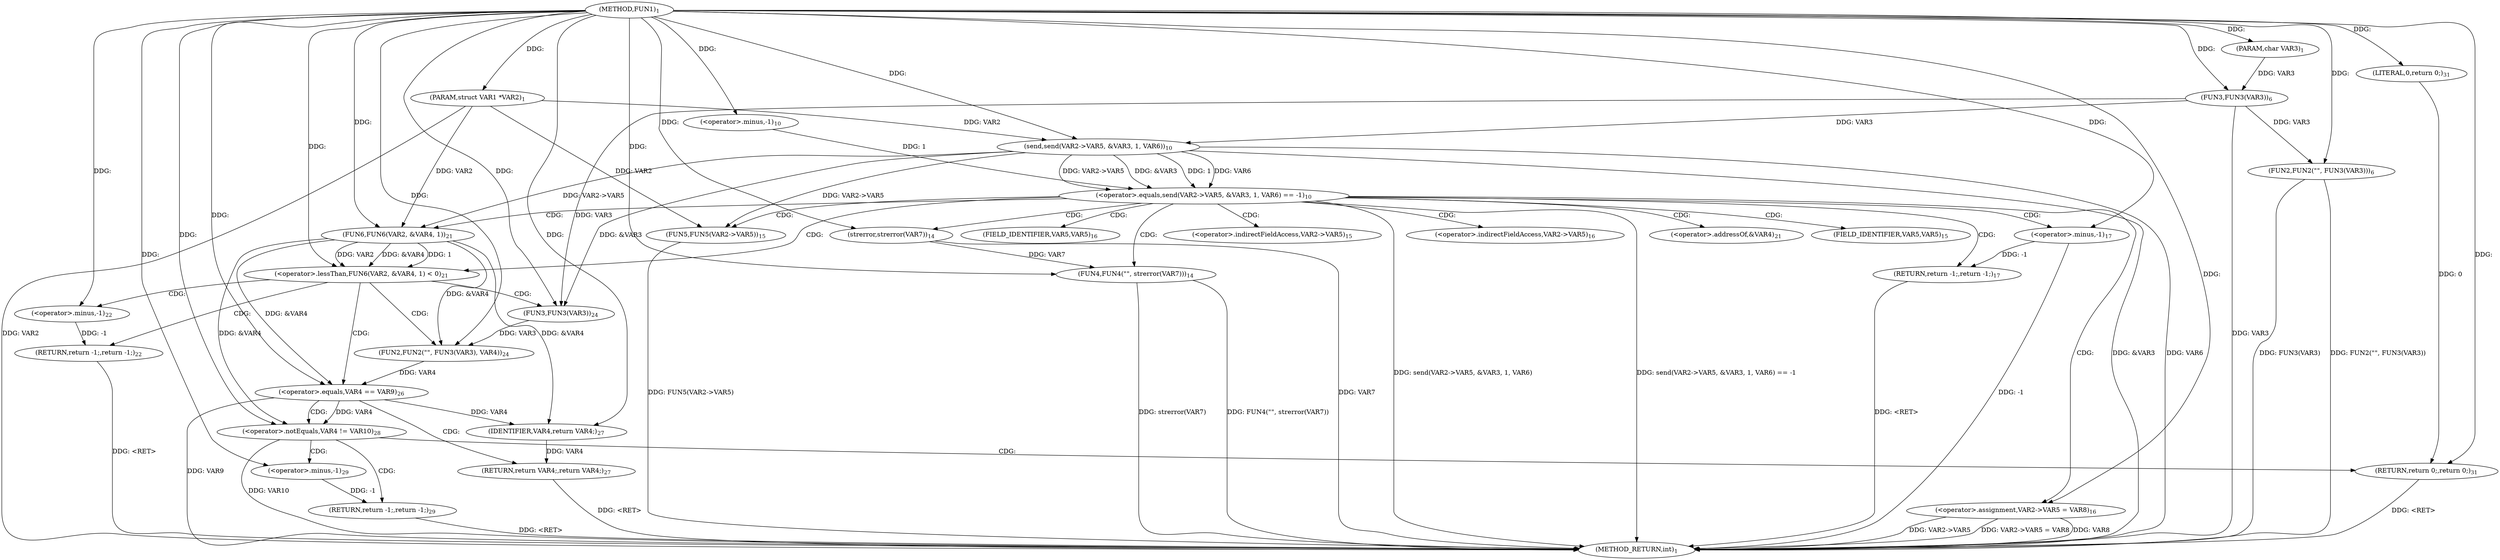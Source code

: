 digraph "FUN1" {  
"8" [label = <(METHOD,FUN1)<SUB>1</SUB>> ]
"80" [label = <(METHOD_RETURN,int)<SUB>1</SUB>> ]
"9" [label = <(PARAM,struct VAR1 *VAR2)<SUB>1</SUB>> ]
"10" [label = <(PARAM,char VAR3)<SUB>1</SUB>> ]
"13" [label = <(FUN2,FUN2(&quot;&quot;, FUN3(VAR3)))<SUB>6</SUB>> ]
"58" [label = <(FUN2,FUN2(&quot;&quot;, FUN3(VAR3), VAR4))<SUB>24</SUB>> ]
"78" [label = <(RETURN,return 0;,return 0;)<SUB>31</SUB>> ]
"18" [label = <(&lt;operator&gt;.equals,send(VAR2-&gt;VAR5, &amp;VAR3, 1, VAR6) == -1)<SUB>10</SUB>> ]
"47" [label = <(&lt;operator&gt;.lessThan,FUN6(VAR2, &amp;VAR4, 1) &lt; 0)<SUB>21</SUB>> ]
"64" [label = <(&lt;operator&gt;.equals,VAR4 == VAR9)<SUB>26</SUB>> ]
"71" [label = <(&lt;operator&gt;.notEquals,VAR4 != VAR10)<SUB>28</SUB>> ]
"79" [label = <(LITERAL,0,return 0;)<SUB>31</SUB>> ]
"15" [label = <(FUN3,FUN3(VAR3))<SUB>6</SUB>> ]
"30" [label = <(FUN4,FUN4(&quot;&quot;, strerror(VAR7)))<SUB>14</SUB>> ]
"34" [label = <(FUN5,FUN5(VAR2-&gt;VAR5))<SUB>15</SUB>> ]
"38" [label = <(&lt;operator&gt;.assignment,VAR2-&gt;VAR5 = VAR8)<SUB>16</SUB>> ]
"43" [label = <(RETURN,return -1;,return -1;)<SUB>17</SUB>> ]
"55" [label = <(RETURN,return -1;,return -1;)<SUB>22</SUB>> ]
"60" [label = <(FUN3,FUN3(VAR3))<SUB>24</SUB>> ]
"68" [label = <(RETURN,return VAR4;,return VAR4;)<SUB>27</SUB>> ]
"75" [label = <(RETURN,return -1;,return -1;)<SUB>29</SUB>> ]
"19" [label = <(send,send(VAR2-&gt;VAR5, &amp;VAR3, 1, VAR6))<SUB>10</SUB>> ]
"27" [label = <(&lt;operator&gt;.minus,-1)<SUB>10</SUB>> ]
"44" [label = <(&lt;operator&gt;.minus,-1)<SUB>17</SUB>> ]
"48" [label = <(FUN6,FUN6(VAR2, &amp;VAR4, 1))<SUB>21</SUB>> ]
"56" [label = <(&lt;operator&gt;.minus,-1)<SUB>22</SUB>> ]
"69" [label = <(IDENTIFIER,VAR4,return VAR4;)<SUB>27</SUB>> ]
"76" [label = <(&lt;operator&gt;.minus,-1)<SUB>29</SUB>> ]
"32" [label = <(strerror,strerror(VAR7))<SUB>14</SUB>> ]
"35" [label = <(&lt;operator&gt;.indirectFieldAccess,VAR2-&gt;VAR5)<SUB>15</SUB>> ]
"39" [label = <(&lt;operator&gt;.indirectFieldAccess,VAR2-&gt;VAR5)<SUB>16</SUB>> ]
"50" [label = <(&lt;operator&gt;.addressOf,&amp;VAR4)<SUB>21</SUB>> ]
"37" [label = <(FIELD_IDENTIFIER,VAR5,VAR5)<SUB>15</SUB>> ]
"41" [label = <(FIELD_IDENTIFIER,VAR5,VAR5)<SUB>16</SUB>> ]
  "75" -> "80"  [ label = "DDG: &lt;RET&gt;"] 
  "78" -> "80"  [ label = "DDG: &lt;RET&gt;"] 
  "68" -> "80"  [ label = "DDG: &lt;RET&gt;"] 
  "55" -> "80"  [ label = "DDG: &lt;RET&gt;"] 
  "43" -> "80"  [ label = "DDG: &lt;RET&gt;"] 
  "9" -> "80"  [ label = "DDG: VAR2"] 
  "15" -> "80"  [ label = "DDG: VAR3"] 
  "13" -> "80"  [ label = "DDG: FUN3(VAR3)"] 
  "13" -> "80"  [ label = "DDG: FUN2(&quot;&quot;, FUN3(VAR3))"] 
  "19" -> "80"  [ label = "DDG: &amp;VAR3"] 
  "18" -> "80"  [ label = "DDG: send(VAR2-&gt;VAR5, &amp;VAR3, 1, VAR6)"] 
  "18" -> "80"  [ label = "DDG: send(VAR2-&gt;VAR5, &amp;VAR3, 1, VAR6) == -1"] 
  "30" -> "80"  [ label = "DDG: strerror(VAR7)"] 
  "30" -> "80"  [ label = "DDG: FUN4(&quot;&quot;, strerror(VAR7))"] 
  "34" -> "80"  [ label = "DDG: FUN5(VAR2-&gt;VAR5)"] 
  "38" -> "80"  [ label = "DDG: VAR2-&gt;VAR5"] 
  "38" -> "80"  [ label = "DDG: VAR2-&gt;VAR5 = VAR8"] 
  "44" -> "80"  [ label = "DDG: -1"] 
  "38" -> "80"  [ label = "DDG: VAR8"] 
  "19" -> "80"  [ label = "DDG: VAR6"] 
  "71" -> "80"  [ label = "DDG: VAR10"] 
  "32" -> "80"  [ label = "DDG: VAR7"] 
  "64" -> "80"  [ label = "DDG: VAR9"] 
  "8" -> "9"  [ label = "DDG: "] 
  "8" -> "10"  [ label = "DDG: "] 
  "79" -> "78"  [ label = "DDG: 0"] 
  "8" -> "78"  [ label = "DDG: "] 
  "8" -> "13"  [ label = "DDG: "] 
  "15" -> "13"  [ label = "DDG: VAR3"] 
  "8" -> "58"  [ label = "DDG: "] 
  "60" -> "58"  [ label = "DDG: VAR3"] 
  "48" -> "58"  [ label = "DDG: &amp;VAR4"] 
  "8" -> "79"  [ label = "DDG: "] 
  "10" -> "15"  [ label = "DDG: VAR3"] 
  "8" -> "15"  [ label = "DDG: "] 
  "19" -> "18"  [ label = "DDG: VAR2-&gt;VAR5"] 
  "19" -> "18"  [ label = "DDG: &amp;VAR3"] 
  "19" -> "18"  [ label = "DDG: 1"] 
  "19" -> "18"  [ label = "DDG: VAR6"] 
  "27" -> "18"  [ label = "DDG: 1"] 
  "8" -> "38"  [ label = "DDG: "] 
  "44" -> "43"  [ label = "DDG: -1"] 
  "48" -> "47"  [ label = "DDG: VAR2"] 
  "48" -> "47"  [ label = "DDG: &amp;VAR4"] 
  "48" -> "47"  [ label = "DDG: 1"] 
  "8" -> "47"  [ label = "DDG: "] 
  "56" -> "55"  [ label = "DDG: -1"] 
  "15" -> "60"  [ label = "DDG: VAR3"] 
  "19" -> "60"  [ label = "DDG: &amp;VAR3"] 
  "8" -> "60"  [ label = "DDG: "] 
  "48" -> "64"  [ label = "DDG: &amp;VAR4"] 
  "58" -> "64"  [ label = "DDG: VAR4"] 
  "8" -> "64"  [ label = "DDG: "] 
  "69" -> "68"  [ label = "DDG: VAR4"] 
  "48" -> "71"  [ label = "DDG: &amp;VAR4"] 
  "64" -> "71"  [ label = "DDG: VAR4"] 
  "8" -> "71"  [ label = "DDG: "] 
  "76" -> "75"  [ label = "DDG: -1"] 
  "9" -> "19"  [ label = "DDG: VAR2"] 
  "15" -> "19"  [ label = "DDG: VAR3"] 
  "8" -> "19"  [ label = "DDG: "] 
  "8" -> "27"  [ label = "DDG: "] 
  "8" -> "30"  [ label = "DDG: "] 
  "32" -> "30"  [ label = "DDG: VAR7"] 
  "9" -> "34"  [ label = "DDG: VAR2"] 
  "19" -> "34"  [ label = "DDG: VAR2-&gt;VAR5"] 
  "9" -> "48"  [ label = "DDG: VAR2"] 
  "19" -> "48"  [ label = "DDG: VAR2-&gt;VAR5"] 
  "8" -> "48"  [ label = "DDG: "] 
  "64" -> "69"  [ label = "DDG: VAR4"] 
  "48" -> "69"  [ label = "DDG: &amp;VAR4"] 
  "8" -> "69"  [ label = "DDG: "] 
  "8" -> "32"  [ label = "DDG: "] 
  "8" -> "44"  [ label = "DDG: "] 
  "8" -> "56"  [ label = "DDG: "] 
  "8" -> "76"  [ label = "DDG: "] 
  "18" -> "47"  [ label = "CDG: "] 
  "18" -> "30"  [ label = "CDG: "] 
  "18" -> "34"  [ label = "CDG: "] 
  "18" -> "48"  [ label = "CDG: "] 
  "18" -> "32"  [ label = "CDG: "] 
  "18" -> "37"  [ label = "CDG: "] 
  "18" -> "38"  [ label = "CDG: "] 
  "18" -> "41"  [ label = "CDG: "] 
  "18" -> "50"  [ label = "CDG: "] 
  "18" -> "44"  [ label = "CDG: "] 
  "18" -> "35"  [ label = "CDG: "] 
  "18" -> "39"  [ label = "CDG: "] 
  "18" -> "43"  [ label = "CDG: "] 
  "47" -> "58"  [ label = "CDG: "] 
  "47" -> "60"  [ label = "CDG: "] 
  "47" -> "64"  [ label = "CDG: "] 
  "47" -> "56"  [ label = "CDG: "] 
  "47" -> "55"  [ label = "CDG: "] 
  "64" -> "68"  [ label = "CDG: "] 
  "64" -> "71"  [ label = "CDG: "] 
  "71" -> "75"  [ label = "CDG: "] 
  "71" -> "76"  [ label = "CDG: "] 
  "71" -> "78"  [ label = "CDG: "] 
}
